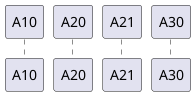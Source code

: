 {
  "sha1": "k5hntnzs8i0htt7nrrq7usvexts8pdj",
  "insertion": {
    "when": "2024-06-03T18:59:32.635Z",
    "url": "http://forum.plantuml.net/6993/conditional-conditional-creation-participants-participants",
    "user": "plantuml@gmail.com"
  }
}
@startuml
participant A30 as P30 order 30
participant A20 order 20
participant A21 order 20
participant A10
@enduml
